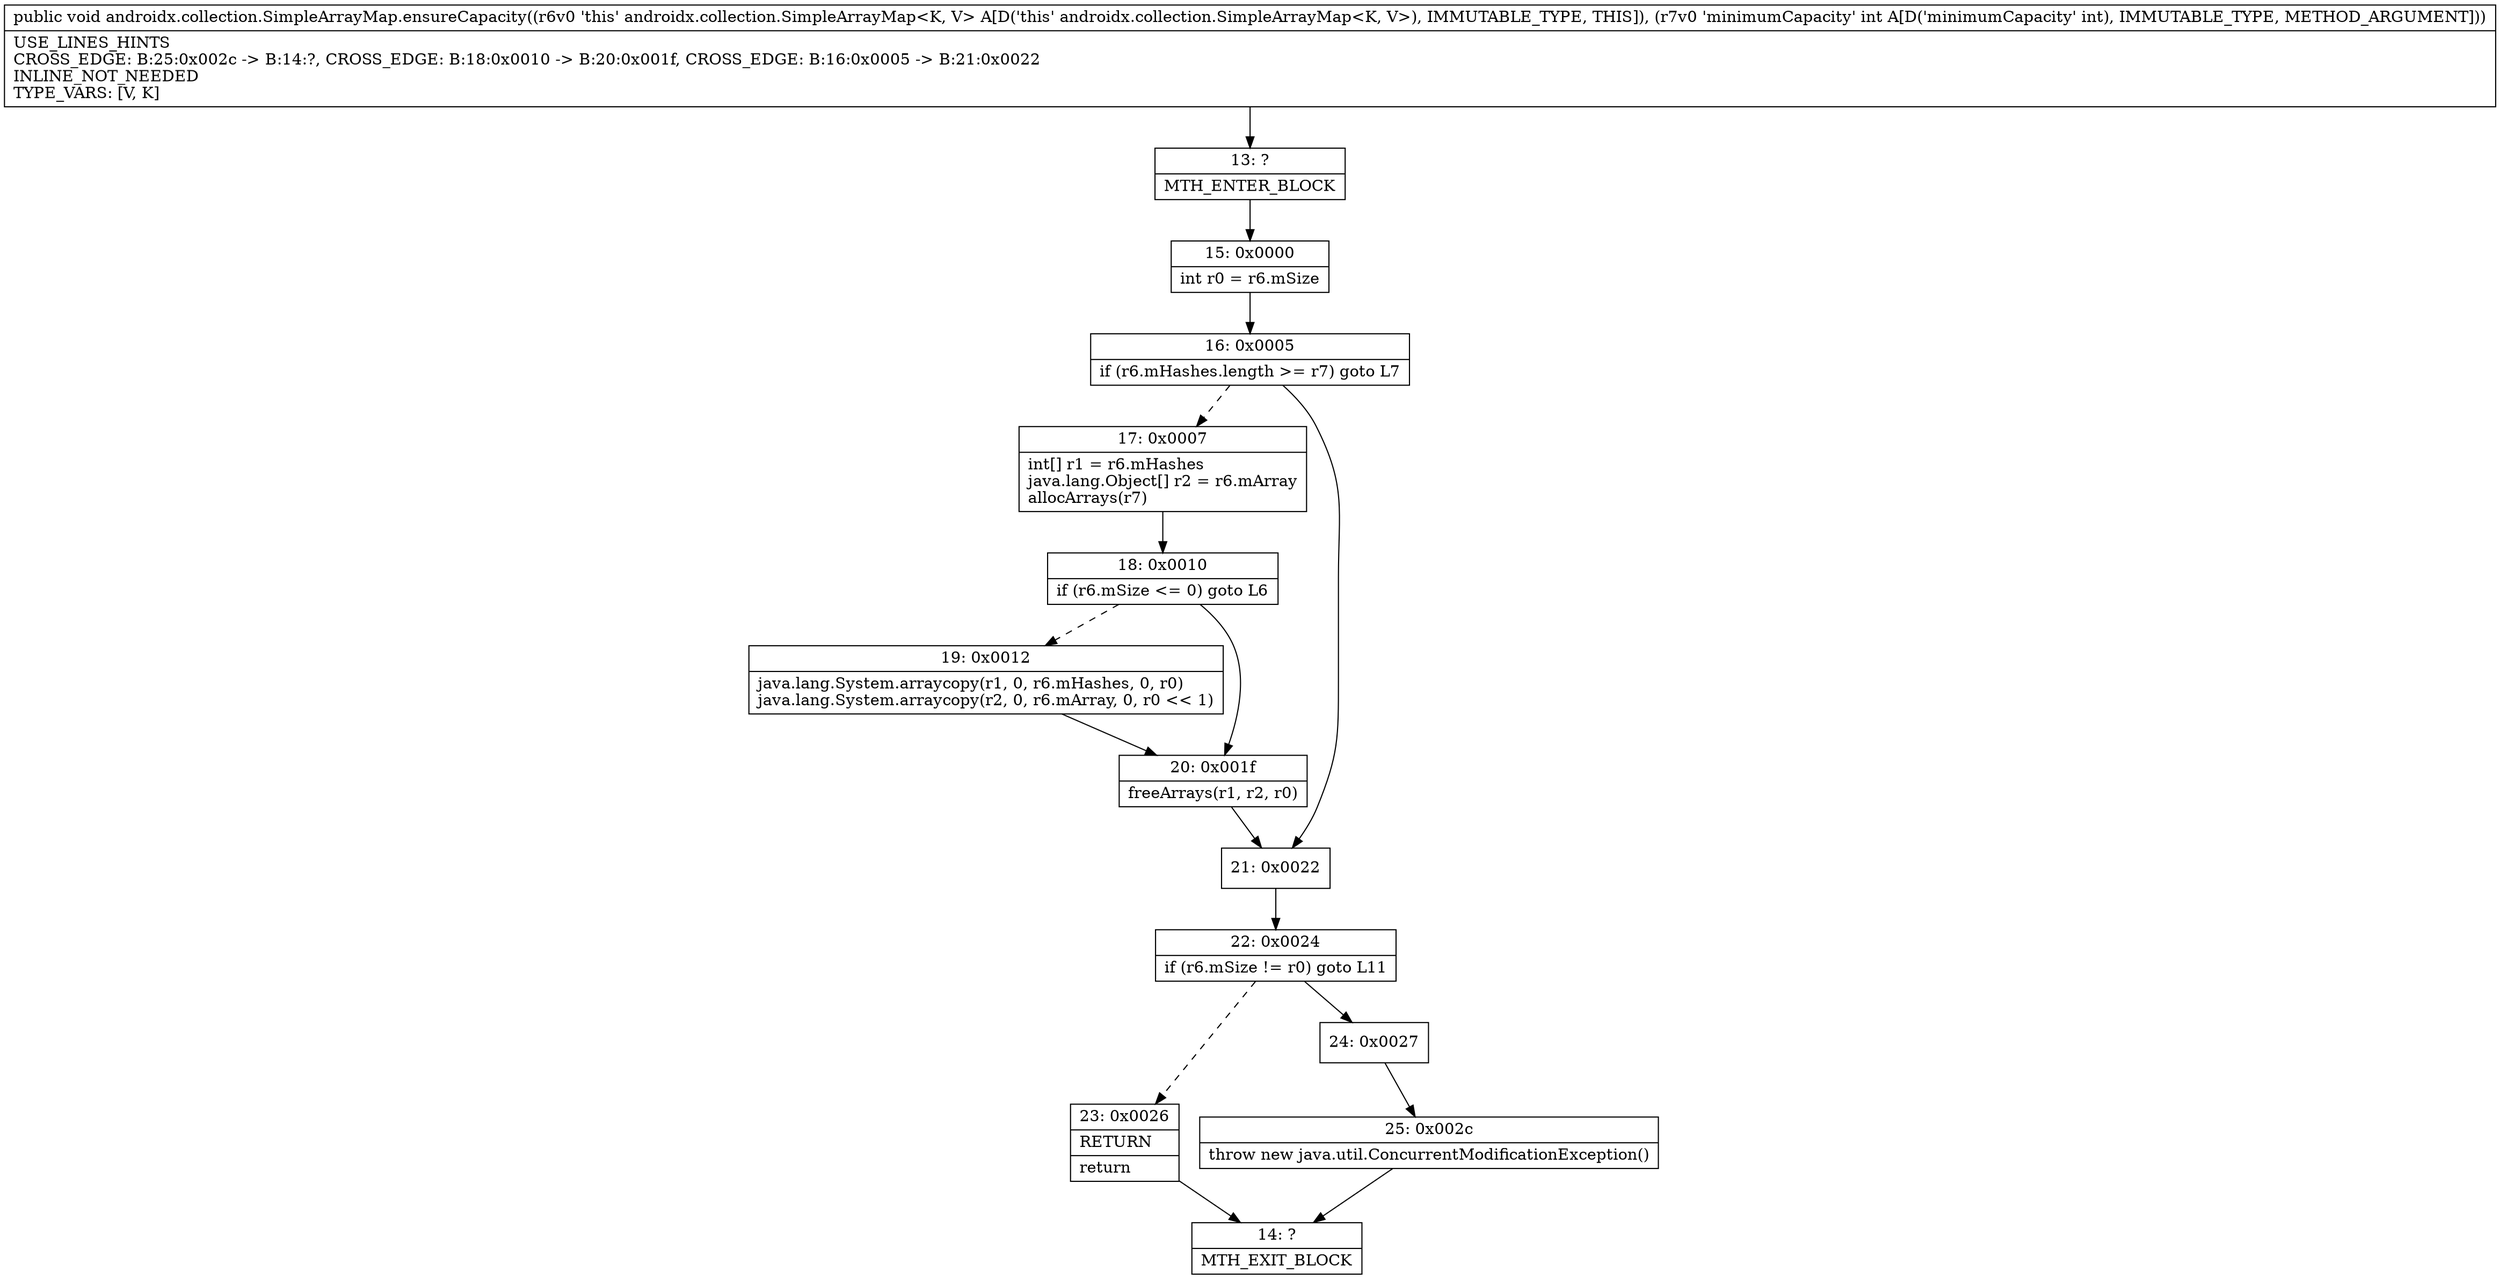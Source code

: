 digraph "CFG forandroidx.collection.SimpleArrayMap.ensureCapacity(I)V" {
Node_13 [shape=record,label="{13\:\ ?|MTH_ENTER_BLOCK\l}"];
Node_15 [shape=record,label="{15\:\ 0x0000|int r0 = r6.mSize\l}"];
Node_16 [shape=record,label="{16\:\ 0x0005|if (r6.mHashes.length \>= r7) goto L7\l}"];
Node_17 [shape=record,label="{17\:\ 0x0007|int[] r1 = r6.mHashes\ljava.lang.Object[] r2 = r6.mArray\lallocArrays(r7)\l}"];
Node_18 [shape=record,label="{18\:\ 0x0010|if (r6.mSize \<= 0) goto L6\l}"];
Node_19 [shape=record,label="{19\:\ 0x0012|java.lang.System.arraycopy(r1, 0, r6.mHashes, 0, r0)\ljava.lang.System.arraycopy(r2, 0, r6.mArray, 0, r0 \<\< 1)\l}"];
Node_20 [shape=record,label="{20\:\ 0x001f|freeArrays(r1, r2, r0)\l}"];
Node_21 [shape=record,label="{21\:\ 0x0022}"];
Node_22 [shape=record,label="{22\:\ 0x0024|if (r6.mSize != r0) goto L11\l}"];
Node_23 [shape=record,label="{23\:\ 0x0026|RETURN\l|return\l}"];
Node_14 [shape=record,label="{14\:\ ?|MTH_EXIT_BLOCK\l}"];
Node_24 [shape=record,label="{24\:\ 0x0027}"];
Node_25 [shape=record,label="{25\:\ 0x002c|throw new java.util.ConcurrentModificationException()\l}"];
MethodNode[shape=record,label="{public void androidx.collection.SimpleArrayMap.ensureCapacity((r6v0 'this' androidx.collection.SimpleArrayMap\<K, V\> A[D('this' androidx.collection.SimpleArrayMap\<K, V\>), IMMUTABLE_TYPE, THIS]), (r7v0 'minimumCapacity' int A[D('minimumCapacity' int), IMMUTABLE_TYPE, METHOD_ARGUMENT]))  | USE_LINES_HINTS\lCROSS_EDGE: B:25:0x002c \-\> B:14:?, CROSS_EDGE: B:18:0x0010 \-\> B:20:0x001f, CROSS_EDGE: B:16:0x0005 \-\> B:21:0x0022\lINLINE_NOT_NEEDED\lTYPE_VARS: [V, K]\l}"];
MethodNode -> Node_13;Node_13 -> Node_15;
Node_15 -> Node_16;
Node_16 -> Node_17[style=dashed];
Node_16 -> Node_21;
Node_17 -> Node_18;
Node_18 -> Node_19[style=dashed];
Node_18 -> Node_20;
Node_19 -> Node_20;
Node_20 -> Node_21;
Node_21 -> Node_22;
Node_22 -> Node_23[style=dashed];
Node_22 -> Node_24;
Node_23 -> Node_14;
Node_24 -> Node_25;
Node_25 -> Node_14;
}

